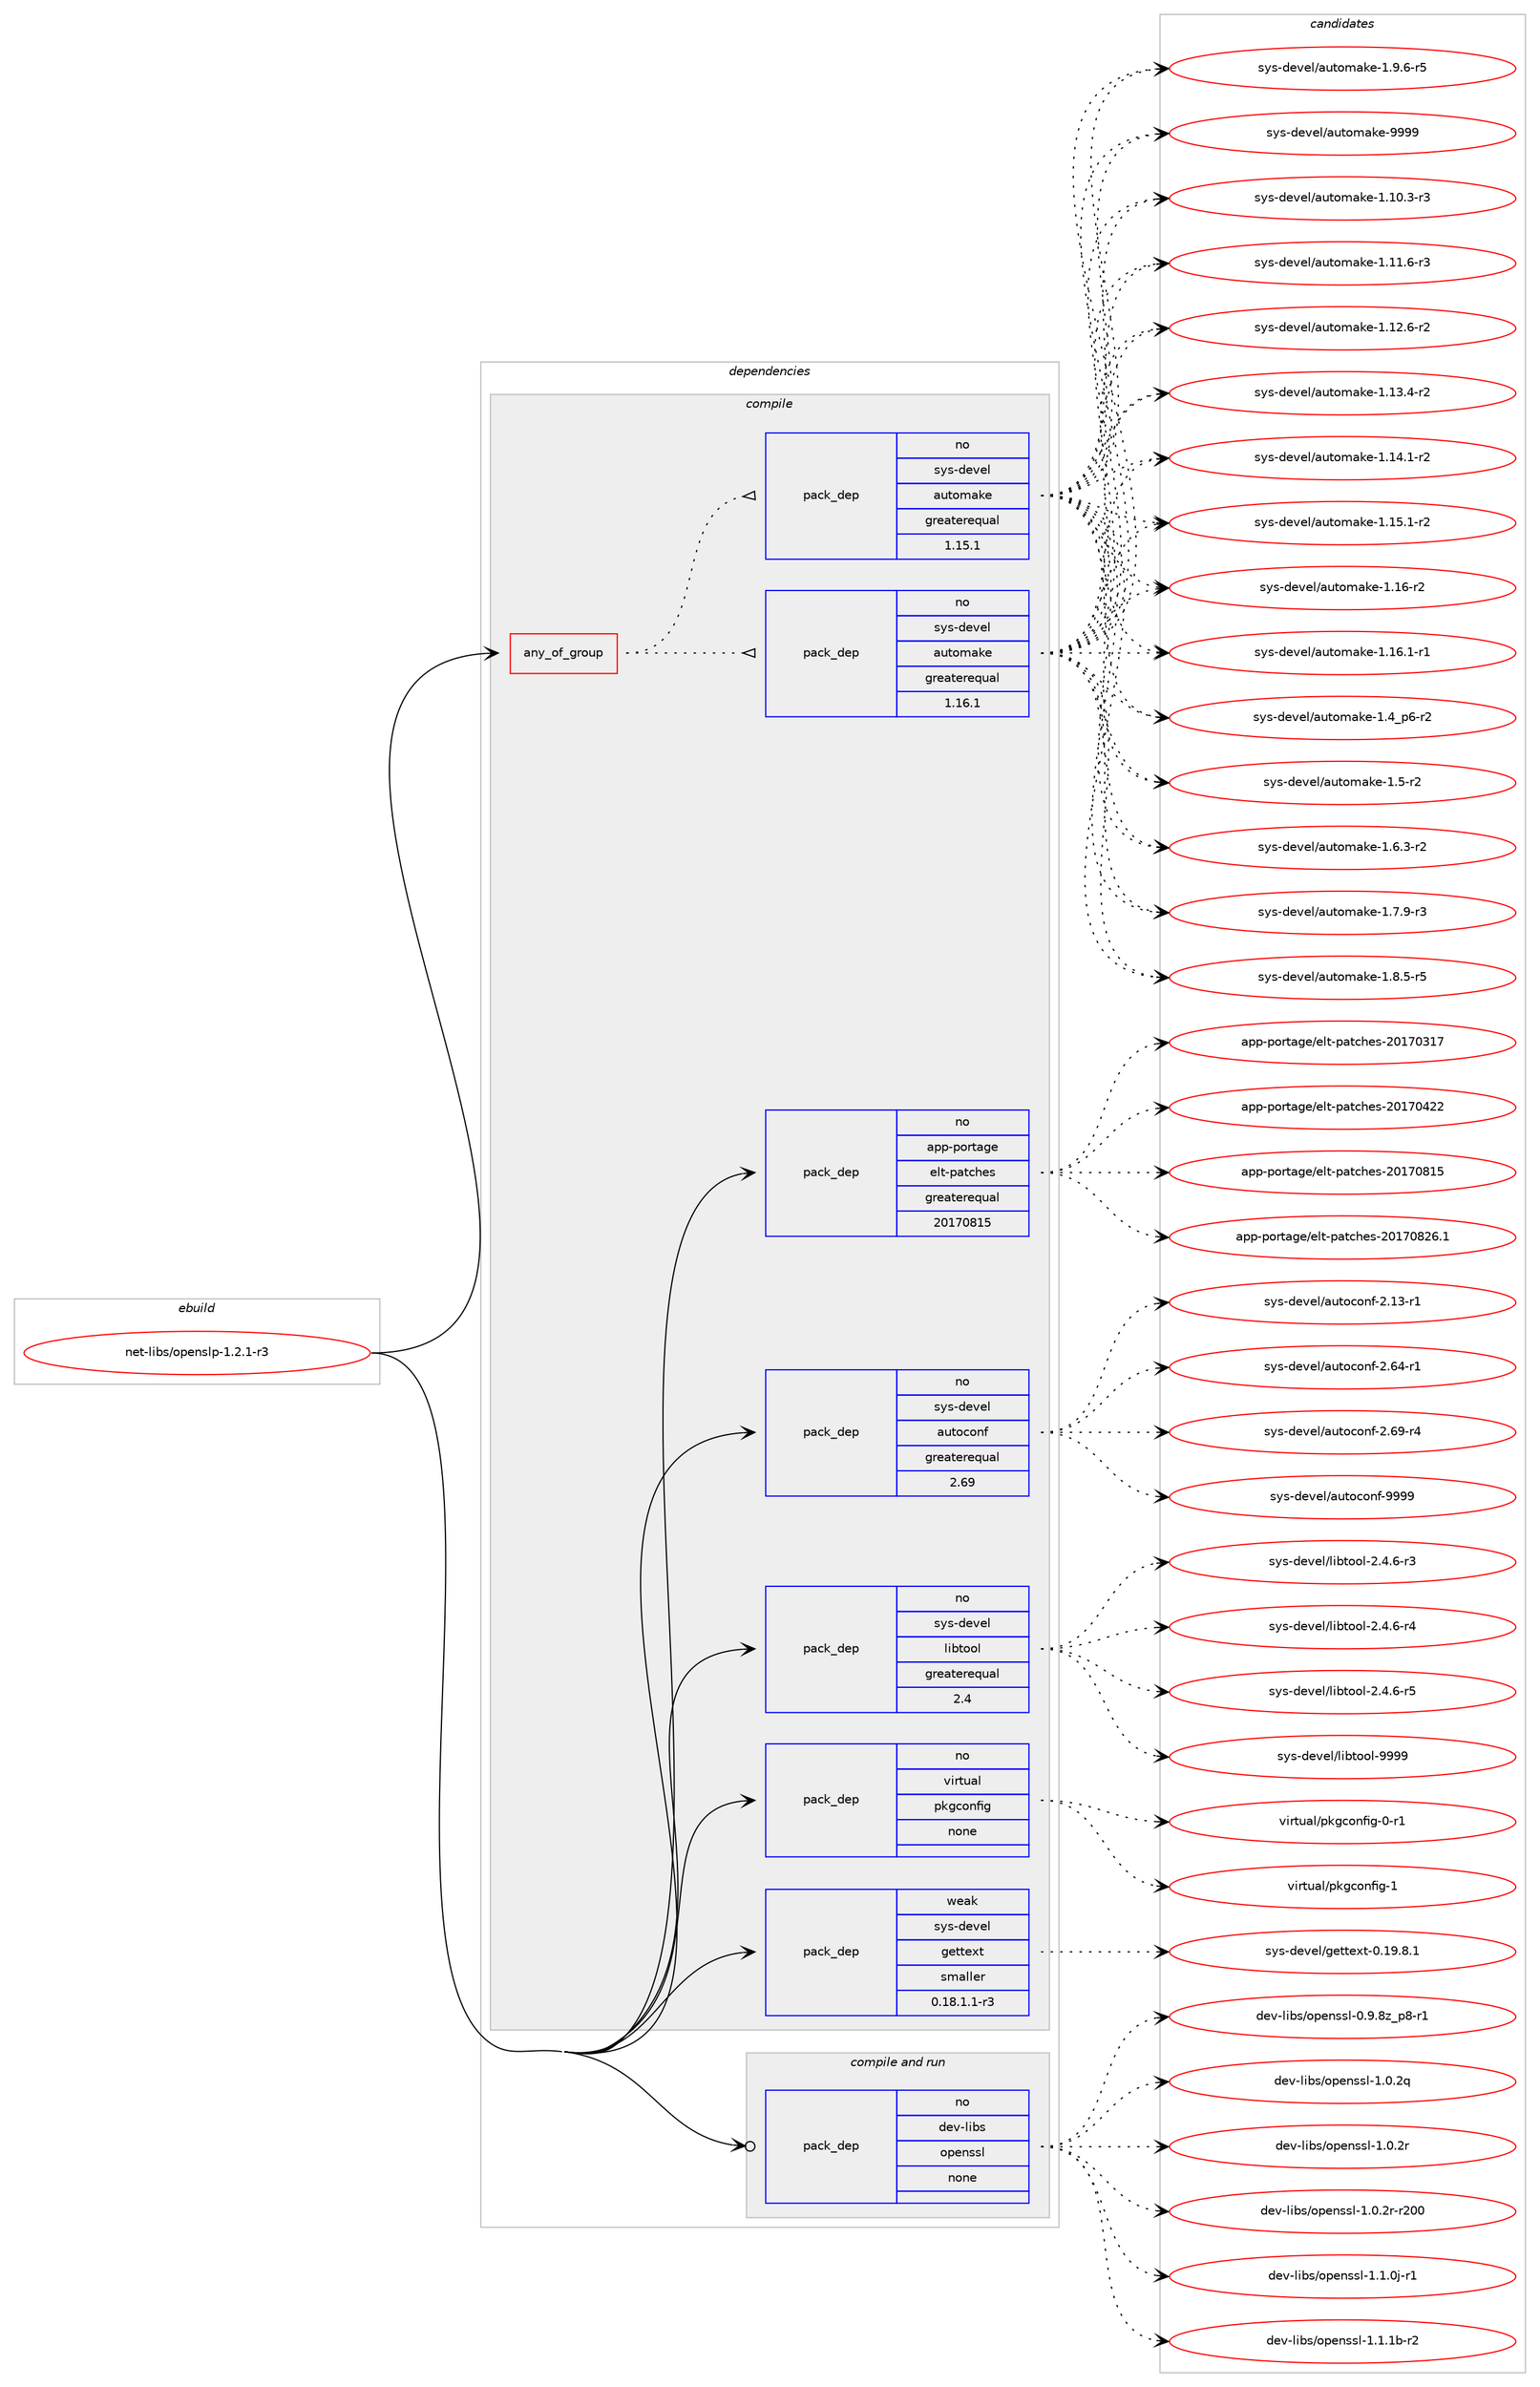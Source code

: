 digraph prolog {

# *************
# Graph options
# *************

newrank=true;
concentrate=true;
compound=true;
graph [rankdir=LR,fontname=Helvetica,fontsize=10,ranksep=1.5];#, ranksep=2.5, nodesep=0.2];
edge  [arrowhead=vee];
node  [fontname=Helvetica,fontsize=10];

# **********
# The ebuild
# **********

subgraph cluster_leftcol {
color=gray;
rank=same;
label=<<i>ebuild</i>>;
id [label="net-libs/openslp-1.2.1-r3", color=red, width=4, href="../net-libs/openslp-1.2.1-r3.svg"];
}

# ****************
# The dependencies
# ****************

subgraph cluster_midcol {
color=gray;
label=<<i>dependencies</i>>;
subgraph cluster_compile {
fillcolor="#eeeeee";
style=filled;
label=<<i>compile</i>>;
subgraph any26199 {
dependency1661646 [label=<<TABLE BORDER="0" CELLBORDER="1" CELLSPACING="0" CELLPADDING="4"><TR><TD CELLPADDING="10">any_of_group</TD></TR></TABLE>>, shape=none, color=red];subgraph pack1187956 {
dependency1661647 [label=<<TABLE BORDER="0" CELLBORDER="1" CELLSPACING="0" CELLPADDING="4" WIDTH="220"><TR><TD ROWSPAN="6" CELLPADDING="30">pack_dep</TD></TR><TR><TD WIDTH="110">no</TD></TR><TR><TD>sys-devel</TD></TR><TR><TD>automake</TD></TR><TR><TD>greaterequal</TD></TR><TR><TD>1.16.1</TD></TR></TABLE>>, shape=none, color=blue];
}
dependency1661646:e -> dependency1661647:w [weight=20,style="dotted",arrowhead="oinv"];
subgraph pack1187957 {
dependency1661648 [label=<<TABLE BORDER="0" CELLBORDER="1" CELLSPACING="0" CELLPADDING="4" WIDTH="220"><TR><TD ROWSPAN="6" CELLPADDING="30">pack_dep</TD></TR><TR><TD WIDTH="110">no</TD></TR><TR><TD>sys-devel</TD></TR><TR><TD>automake</TD></TR><TR><TD>greaterequal</TD></TR><TR><TD>1.15.1</TD></TR></TABLE>>, shape=none, color=blue];
}
dependency1661646:e -> dependency1661648:w [weight=20,style="dotted",arrowhead="oinv"];
}
id:e -> dependency1661646:w [weight=20,style="solid",arrowhead="vee"];
subgraph pack1187958 {
dependency1661649 [label=<<TABLE BORDER="0" CELLBORDER="1" CELLSPACING="0" CELLPADDING="4" WIDTH="220"><TR><TD ROWSPAN="6" CELLPADDING="30">pack_dep</TD></TR><TR><TD WIDTH="110">no</TD></TR><TR><TD>app-portage</TD></TR><TR><TD>elt-patches</TD></TR><TR><TD>greaterequal</TD></TR><TR><TD>20170815</TD></TR></TABLE>>, shape=none, color=blue];
}
id:e -> dependency1661649:w [weight=20,style="solid",arrowhead="vee"];
subgraph pack1187959 {
dependency1661650 [label=<<TABLE BORDER="0" CELLBORDER="1" CELLSPACING="0" CELLPADDING="4" WIDTH="220"><TR><TD ROWSPAN="6" CELLPADDING="30">pack_dep</TD></TR><TR><TD WIDTH="110">no</TD></TR><TR><TD>sys-devel</TD></TR><TR><TD>autoconf</TD></TR><TR><TD>greaterequal</TD></TR><TR><TD>2.69</TD></TR></TABLE>>, shape=none, color=blue];
}
id:e -> dependency1661650:w [weight=20,style="solid",arrowhead="vee"];
subgraph pack1187960 {
dependency1661651 [label=<<TABLE BORDER="0" CELLBORDER="1" CELLSPACING="0" CELLPADDING="4" WIDTH="220"><TR><TD ROWSPAN="6" CELLPADDING="30">pack_dep</TD></TR><TR><TD WIDTH="110">no</TD></TR><TR><TD>sys-devel</TD></TR><TR><TD>libtool</TD></TR><TR><TD>greaterequal</TD></TR><TR><TD>2.4</TD></TR></TABLE>>, shape=none, color=blue];
}
id:e -> dependency1661651:w [weight=20,style="solid",arrowhead="vee"];
subgraph pack1187961 {
dependency1661652 [label=<<TABLE BORDER="0" CELLBORDER="1" CELLSPACING="0" CELLPADDING="4" WIDTH="220"><TR><TD ROWSPAN="6" CELLPADDING="30">pack_dep</TD></TR><TR><TD WIDTH="110">no</TD></TR><TR><TD>virtual</TD></TR><TR><TD>pkgconfig</TD></TR><TR><TD>none</TD></TR><TR><TD></TD></TR></TABLE>>, shape=none, color=blue];
}
id:e -> dependency1661652:w [weight=20,style="solid",arrowhead="vee"];
subgraph pack1187962 {
dependency1661653 [label=<<TABLE BORDER="0" CELLBORDER="1" CELLSPACING="0" CELLPADDING="4" WIDTH="220"><TR><TD ROWSPAN="6" CELLPADDING="30">pack_dep</TD></TR><TR><TD WIDTH="110">weak</TD></TR><TR><TD>sys-devel</TD></TR><TR><TD>gettext</TD></TR><TR><TD>smaller</TD></TR><TR><TD>0.18.1.1-r3</TD></TR></TABLE>>, shape=none, color=blue];
}
id:e -> dependency1661653:w [weight=20,style="solid",arrowhead="vee"];
}
subgraph cluster_compileandrun {
fillcolor="#eeeeee";
style=filled;
label=<<i>compile and run</i>>;
subgraph pack1187963 {
dependency1661654 [label=<<TABLE BORDER="0" CELLBORDER="1" CELLSPACING="0" CELLPADDING="4" WIDTH="220"><TR><TD ROWSPAN="6" CELLPADDING="30">pack_dep</TD></TR><TR><TD WIDTH="110">no</TD></TR><TR><TD>dev-libs</TD></TR><TR><TD>openssl</TD></TR><TR><TD>none</TD></TR><TR><TD></TD></TR></TABLE>>, shape=none, color=blue];
}
id:e -> dependency1661654:w [weight=20,style="solid",arrowhead="odotvee"];
}
subgraph cluster_run {
fillcolor="#eeeeee";
style=filled;
label=<<i>run</i>>;
}
}

# **************
# The candidates
# **************

subgraph cluster_choices {
rank=same;
color=gray;
label=<<i>candidates</i>>;

subgraph choice1187956 {
color=black;
nodesep=1;
choice11512111545100101118101108479711711611110997107101454946494846514511451 [label="sys-devel/automake-1.10.3-r3", color=red, width=4,href="../sys-devel/automake-1.10.3-r3.svg"];
choice11512111545100101118101108479711711611110997107101454946494946544511451 [label="sys-devel/automake-1.11.6-r3", color=red, width=4,href="../sys-devel/automake-1.11.6-r3.svg"];
choice11512111545100101118101108479711711611110997107101454946495046544511450 [label="sys-devel/automake-1.12.6-r2", color=red, width=4,href="../sys-devel/automake-1.12.6-r2.svg"];
choice11512111545100101118101108479711711611110997107101454946495146524511450 [label="sys-devel/automake-1.13.4-r2", color=red, width=4,href="../sys-devel/automake-1.13.4-r2.svg"];
choice11512111545100101118101108479711711611110997107101454946495246494511450 [label="sys-devel/automake-1.14.1-r2", color=red, width=4,href="../sys-devel/automake-1.14.1-r2.svg"];
choice11512111545100101118101108479711711611110997107101454946495346494511450 [label="sys-devel/automake-1.15.1-r2", color=red, width=4,href="../sys-devel/automake-1.15.1-r2.svg"];
choice1151211154510010111810110847971171161111099710710145494649544511450 [label="sys-devel/automake-1.16-r2", color=red, width=4,href="../sys-devel/automake-1.16-r2.svg"];
choice11512111545100101118101108479711711611110997107101454946495446494511449 [label="sys-devel/automake-1.16.1-r1", color=red, width=4,href="../sys-devel/automake-1.16.1-r1.svg"];
choice115121115451001011181011084797117116111109971071014549465295112544511450 [label="sys-devel/automake-1.4_p6-r2", color=red, width=4,href="../sys-devel/automake-1.4_p6-r2.svg"];
choice11512111545100101118101108479711711611110997107101454946534511450 [label="sys-devel/automake-1.5-r2", color=red, width=4,href="../sys-devel/automake-1.5-r2.svg"];
choice115121115451001011181011084797117116111109971071014549465446514511450 [label="sys-devel/automake-1.6.3-r2", color=red, width=4,href="../sys-devel/automake-1.6.3-r2.svg"];
choice115121115451001011181011084797117116111109971071014549465546574511451 [label="sys-devel/automake-1.7.9-r3", color=red, width=4,href="../sys-devel/automake-1.7.9-r3.svg"];
choice115121115451001011181011084797117116111109971071014549465646534511453 [label="sys-devel/automake-1.8.5-r5", color=red, width=4,href="../sys-devel/automake-1.8.5-r5.svg"];
choice115121115451001011181011084797117116111109971071014549465746544511453 [label="sys-devel/automake-1.9.6-r5", color=red, width=4,href="../sys-devel/automake-1.9.6-r5.svg"];
choice115121115451001011181011084797117116111109971071014557575757 [label="sys-devel/automake-9999", color=red, width=4,href="../sys-devel/automake-9999.svg"];
dependency1661647:e -> choice11512111545100101118101108479711711611110997107101454946494846514511451:w [style=dotted,weight="100"];
dependency1661647:e -> choice11512111545100101118101108479711711611110997107101454946494946544511451:w [style=dotted,weight="100"];
dependency1661647:e -> choice11512111545100101118101108479711711611110997107101454946495046544511450:w [style=dotted,weight="100"];
dependency1661647:e -> choice11512111545100101118101108479711711611110997107101454946495146524511450:w [style=dotted,weight="100"];
dependency1661647:e -> choice11512111545100101118101108479711711611110997107101454946495246494511450:w [style=dotted,weight="100"];
dependency1661647:e -> choice11512111545100101118101108479711711611110997107101454946495346494511450:w [style=dotted,weight="100"];
dependency1661647:e -> choice1151211154510010111810110847971171161111099710710145494649544511450:w [style=dotted,weight="100"];
dependency1661647:e -> choice11512111545100101118101108479711711611110997107101454946495446494511449:w [style=dotted,weight="100"];
dependency1661647:e -> choice115121115451001011181011084797117116111109971071014549465295112544511450:w [style=dotted,weight="100"];
dependency1661647:e -> choice11512111545100101118101108479711711611110997107101454946534511450:w [style=dotted,weight="100"];
dependency1661647:e -> choice115121115451001011181011084797117116111109971071014549465446514511450:w [style=dotted,weight="100"];
dependency1661647:e -> choice115121115451001011181011084797117116111109971071014549465546574511451:w [style=dotted,weight="100"];
dependency1661647:e -> choice115121115451001011181011084797117116111109971071014549465646534511453:w [style=dotted,weight="100"];
dependency1661647:e -> choice115121115451001011181011084797117116111109971071014549465746544511453:w [style=dotted,weight="100"];
dependency1661647:e -> choice115121115451001011181011084797117116111109971071014557575757:w [style=dotted,weight="100"];
}
subgraph choice1187957 {
color=black;
nodesep=1;
choice11512111545100101118101108479711711611110997107101454946494846514511451 [label="sys-devel/automake-1.10.3-r3", color=red, width=4,href="../sys-devel/automake-1.10.3-r3.svg"];
choice11512111545100101118101108479711711611110997107101454946494946544511451 [label="sys-devel/automake-1.11.6-r3", color=red, width=4,href="../sys-devel/automake-1.11.6-r3.svg"];
choice11512111545100101118101108479711711611110997107101454946495046544511450 [label="sys-devel/automake-1.12.6-r2", color=red, width=4,href="../sys-devel/automake-1.12.6-r2.svg"];
choice11512111545100101118101108479711711611110997107101454946495146524511450 [label="sys-devel/automake-1.13.4-r2", color=red, width=4,href="../sys-devel/automake-1.13.4-r2.svg"];
choice11512111545100101118101108479711711611110997107101454946495246494511450 [label="sys-devel/automake-1.14.1-r2", color=red, width=4,href="../sys-devel/automake-1.14.1-r2.svg"];
choice11512111545100101118101108479711711611110997107101454946495346494511450 [label="sys-devel/automake-1.15.1-r2", color=red, width=4,href="../sys-devel/automake-1.15.1-r2.svg"];
choice1151211154510010111810110847971171161111099710710145494649544511450 [label="sys-devel/automake-1.16-r2", color=red, width=4,href="../sys-devel/automake-1.16-r2.svg"];
choice11512111545100101118101108479711711611110997107101454946495446494511449 [label="sys-devel/automake-1.16.1-r1", color=red, width=4,href="../sys-devel/automake-1.16.1-r1.svg"];
choice115121115451001011181011084797117116111109971071014549465295112544511450 [label="sys-devel/automake-1.4_p6-r2", color=red, width=4,href="../sys-devel/automake-1.4_p6-r2.svg"];
choice11512111545100101118101108479711711611110997107101454946534511450 [label="sys-devel/automake-1.5-r2", color=red, width=4,href="../sys-devel/automake-1.5-r2.svg"];
choice115121115451001011181011084797117116111109971071014549465446514511450 [label="sys-devel/automake-1.6.3-r2", color=red, width=4,href="../sys-devel/automake-1.6.3-r2.svg"];
choice115121115451001011181011084797117116111109971071014549465546574511451 [label="sys-devel/automake-1.7.9-r3", color=red, width=4,href="../sys-devel/automake-1.7.9-r3.svg"];
choice115121115451001011181011084797117116111109971071014549465646534511453 [label="sys-devel/automake-1.8.5-r5", color=red, width=4,href="../sys-devel/automake-1.8.5-r5.svg"];
choice115121115451001011181011084797117116111109971071014549465746544511453 [label="sys-devel/automake-1.9.6-r5", color=red, width=4,href="../sys-devel/automake-1.9.6-r5.svg"];
choice115121115451001011181011084797117116111109971071014557575757 [label="sys-devel/automake-9999", color=red, width=4,href="../sys-devel/automake-9999.svg"];
dependency1661648:e -> choice11512111545100101118101108479711711611110997107101454946494846514511451:w [style=dotted,weight="100"];
dependency1661648:e -> choice11512111545100101118101108479711711611110997107101454946494946544511451:w [style=dotted,weight="100"];
dependency1661648:e -> choice11512111545100101118101108479711711611110997107101454946495046544511450:w [style=dotted,weight="100"];
dependency1661648:e -> choice11512111545100101118101108479711711611110997107101454946495146524511450:w [style=dotted,weight="100"];
dependency1661648:e -> choice11512111545100101118101108479711711611110997107101454946495246494511450:w [style=dotted,weight="100"];
dependency1661648:e -> choice11512111545100101118101108479711711611110997107101454946495346494511450:w [style=dotted,weight="100"];
dependency1661648:e -> choice1151211154510010111810110847971171161111099710710145494649544511450:w [style=dotted,weight="100"];
dependency1661648:e -> choice11512111545100101118101108479711711611110997107101454946495446494511449:w [style=dotted,weight="100"];
dependency1661648:e -> choice115121115451001011181011084797117116111109971071014549465295112544511450:w [style=dotted,weight="100"];
dependency1661648:e -> choice11512111545100101118101108479711711611110997107101454946534511450:w [style=dotted,weight="100"];
dependency1661648:e -> choice115121115451001011181011084797117116111109971071014549465446514511450:w [style=dotted,weight="100"];
dependency1661648:e -> choice115121115451001011181011084797117116111109971071014549465546574511451:w [style=dotted,weight="100"];
dependency1661648:e -> choice115121115451001011181011084797117116111109971071014549465646534511453:w [style=dotted,weight="100"];
dependency1661648:e -> choice115121115451001011181011084797117116111109971071014549465746544511453:w [style=dotted,weight="100"];
dependency1661648:e -> choice115121115451001011181011084797117116111109971071014557575757:w [style=dotted,weight="100"];
}
subgraph choice1187958 {
color=black;
nodesep=1;
choice97112112451121111141169710310147101108116451129711699104101115455048495548514955 [label="app-portage/elt-patches-20170317", color=red, width=4,href="../app-portage/elt-patches-20170317.svg"];
choice97112112451121111141169710310147101108116451129711699104101115455048495548525050 [label="app-portage/elt-patches-20170422", color=red, width=4,href="../app-portage/elt-patches-20170422.svg"];
choice97112112451121111141169710310147101108116451129711699104101115455048495548564953 [label="app-portage/elt-patches-20170815", color=red, width=4,href="../app-portage/elt-patches-20170815.svg"];
choice971121124511211111411697103101471011081164511297116991041011154550484955485650544649 [label="app-portage/elt-patches-20170826.1", color=red, width=4,href="../app-portage/elt-patches-20170826.1.svg"];
dependency1661649:e -> choice97112112451121111141169710310147101108116451129711699104101115455048495548514955:w [style=dotted,weight="100"];
dependency1661649:e -> choice97112112451121111141169710310147101108116451129711699104101115455048495548525050:w [style=dotted,weight="100"];
dependency1661649:e -> choice97112112451121111141169710310147101108116451129711699104101115455048495548564953:w [style=dotted,weight="100"];
dependency1661649:e -> choice971121124511211111411697103101471011081164511297116991041011154550484955485650544649:w [style=dotted,weight="100"];
}
subgraph choice1187959 {
color=black;
nodesep=1;
choice1151211154510010111810110847971171161119911111010245504649514511449 [label="sys-devel/autoconf-2.13-r1", color=red, width=4,href="../sys-devel/autoconf-2.13-r1.svg"];
choice1151211154510010111810110847971171161119911111010245504654524511449 [label="sys-devel/autoconf-2.64-r1", color=red, width=4,href="../sys-devel/autoconf-2.64-r1.svg"];
choice1151211154510010111810110847971171161119911111010245504654574511452 [label="sys-devel/autoconf-2.69-r4", color=red, width=4,href="../sys-devel/autoconf-2.69-r4.svg"];
choice115121115451001011181011084797117116111991111101024557575757 [label="sys-devel/autoconf-9999", color=red, width=4,href="../sys-devel/autoconf-9999.svg"];
dependency1661650:e -> choice1151211154510010111810110847971171161119911111010245504649514511449:w [style=dotted,weight="100"];
dependency1661650:e -> choice1151211154510010111810110847971171161119911111010245504654524511449:w [style=dotted,weight="100"];
dependency1661650:e -> choice1151211154510010111810110847971171161119911111010245504654574511452:w [style=dotted,weight="100"];
dependency1661650:e -> choice115121115451001011181011084797117116111991111101024557575757:w [style=dotted,weight="100"];
}
subgraph choice1187960 {
color=black;
nodesep=1;
choice1151211154510010111810110847108105981161111111084550465246544511451 [label="sys-devel/libtool-2.4.6-r3", color=red, width=4,href="../sys-devel/libtool-2.4.6-r3.svg"];
choice1151211154510010111810110847108105981161111111084550465246544511452 [label="sys-devel/libtool-2.4.6-r4", color=red, width=4,href="../sys-devel/libtool-2.4.6-r4.svg"];
choice1151211154510010111810110847108105981161111111084550465246544511453 [label="sys-devel/libtool-2.4.6-r5", color=red, width=4,href="../sys-devel/libtool-2.4.6-r5.svg"];
choice1151211154510010111810110847108105981161111111084557575757 [label="sys-devel/libtool-9999", color=red, width=4,href="../sys-devel/libtool-9999.svg"];
dependency1661651:e -> choice1151211154510010111810110847108105981161111111084550465246544511451:w [style=dotted,weight="100"];
dependency1661651:e -> choice1151211154510010111810110847108105981161111111084550465246544511452:w [style=dotted,weight="100"];
dependency1661651:e -> choice1151211154510010111810110847108105981161111111084550465246544511453:w [style=dotted,weight="100"];
dependency1661651:e -> choice1151211154510010111810110847108105981161111111084557575757:w [style=dotted,weight="100"];
}
subgraph choice1187961 {
color=black;
nodesep=1;
choice11810511411611797108471121071039911111010210510345484511449 [label="virtual/pkgconfig-0-r1", color=red, width=4,href="../virtual/pkgconfig-0-r1.svg"];
choice1181051141161179710847112107103991111101021051034549 [label="virtual/pkgconfig-1", color=red, width=4,href="../virtual/pkgconfig-1.svg"];
dependency1661652:e -> choice11810511411611797108471121071039911111010210510345484511449:w [style=dotted,weight="100"];
dependency1661652:e -> choice1181051141161179710847112107103991111101021051034549:w [style=dotted,weight="100"];
}
subgraph choice1187962 {
color=black;
nodesep=1;
choice1151211154510010111810110847103101116116101120116454846495746564649 [label="sys-devel/gettext-0.19.8.1", color=red, width=4,href="../sys-devel/gettext-0.19.8.1.svg"];
dependency1661653:e -> choice1151211154510010111810110847103101116116101120116454846495746564649:w [style=dotted,weight="100"];
}
subgraph choice1187963 {
color=black;
nodesep=1;
choice10010111845108105981154711111210111011511510845484657465612295112564511449 [label="dev-libs/openssl-0.9.8z_p8-r1", color=red, width=4,href="../dev-libs/openssl-0.9.8z_p8-r1.svg"];
choice100101118451081059811547111112101110115115108454946484650113 [label="dev-libs/openssl-1.0.2q", color=red, width=4,href="../dev-libs/openssl-1.0.2q.svg"];
choice100101118451081059811547111112101110115115108454946484650114 [label="dev-libs/openssl-1.0.2r", color=red, width=4,href="../dev-libs/openssl-1.0.2r.svg"];
choice10010111845108105981154711111210111011511510845494648465011445114504848 [label="dev-libs/openssl-1.0.2r-r200", color=red, width=4,href="../dev-libs/openssl-1.0.2r-r200.svg"];
choice1001011184510810598115471111121011101151151084549464946481064511449 [label="dev-libs/openssl-1.1.0j-r1", color=red, width=4,href="../dev-libs/openssl-1.1.0j-r1.svg"];
choice100101118451081059811547111112101110115115108454946494649984511450 [label="dev-libs/openssl-1.1.1b-r2", color=red, width=4,href="../dev-libs/openssl-1.1.1b-r2.svg"];
dependency1661654:e -> choice10010111845108105981154711111210111011511510845484657465612295112564511449:w [style=dotted,weight="100"];
dependency1661654:e -> choice100101118451081059811547111112101110115115108454946484650113:w [style=dotted,weight="100"];
dependency1661654:e -> choice100101118451081059811547111112101110115115108454946484650114:w [style=dotted,weight="100"];
dependency1661654:e -> choice10010111845108105981154711111210111011511510845494648465011445114504848:w [style=dotted,weight="100"];
dependency1661654:e -> choice1001011184510810598115471111121011101151151084549464946481064511449:w [style=dotted,weight="100"];
dependency1661654:e -> choice100101118451081059811547111112101110115115108454946494649984511450:w [style=dotted,weight="100"];
}
}

}
